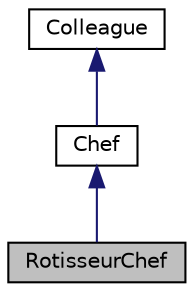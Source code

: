 digraph "RotisseurChef"
{
 // LATEX_PDF_SIZE
  edge [fontname="Helvetica",fontsize="10",labelfontname="Helvetica",labelfontsize="10"];
  node [fontname="Helvetica",fontsize="10",shape=record];
  Node1 [label="RotisseurChef",height=0.2,width=0.4,color="black", fillcolor="grey75", style="filled", fontcolor="black",tooltip=" "];
  Node2 -> Node1 [dir="back",color="midnightblue",fontsize="10",style="solid"];
  Node2 [label="Chef",height=0.2,width=0.4,color="black", fillcolor="white", style="filled",URL="$classChef.html",tooltip="The Chef class is an abstract base class that defines the interface for creating meals and receiving ..."];
  Node3 -> Node2 [dir="back",color="midnightblue",fontsize="10",style="solid"];
  Node3 [label="Colleague",height=0.2,width=0.4,color="black", fillcolor="white", style="filled",URL="$classColleague.html",tooltip="The Colleague class is an abstract base class that defines the interface for objects that communicate..."];
}
